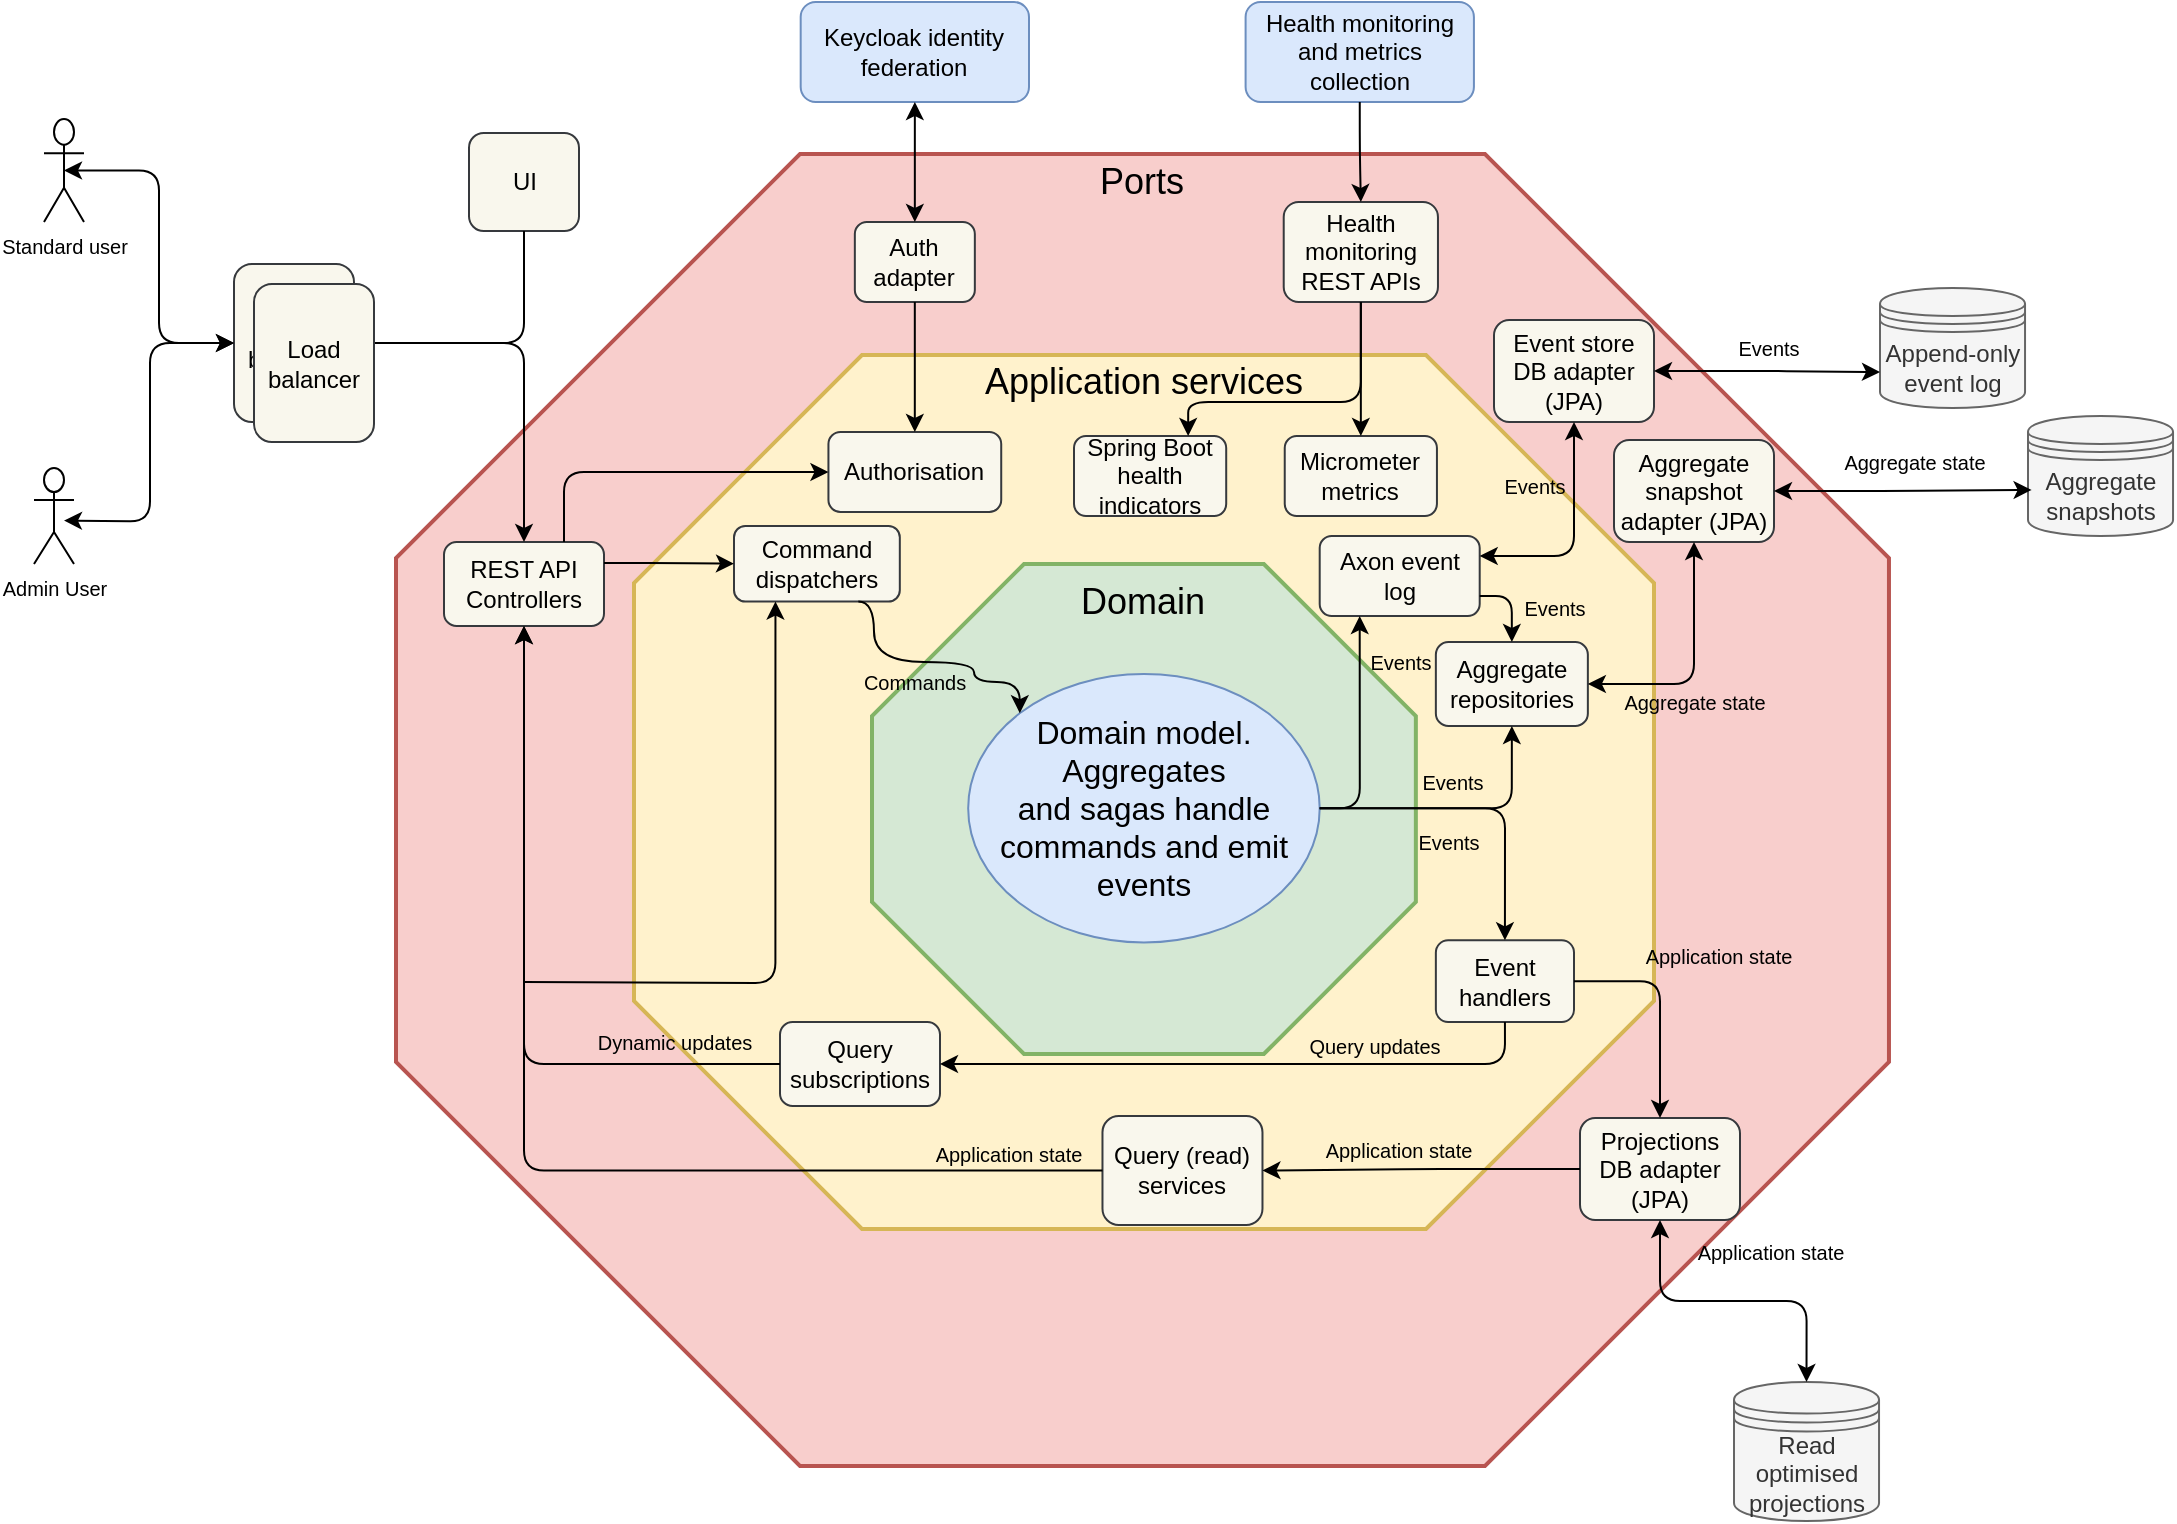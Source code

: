 <mxfile version="16.0.2" type="device"><diagram id="rgUlMiHQLWPgZ4Az79ph" name="Page-1"><mxGraphModel dx="2062" dy="1217" grid="1" gridSize="10" guides="1" tooltips="1" connect="1" arrows="1" fold="1" page="1" pageScale="1" pageWidth="1169" pageHeight="827" math="0" shadow="0"><root><mxCell id="0"/><mxCell id="1" parent="0"/><mxCell id="fFDzob6Cd5h5i4U_6uwi-1" value="" style="whiteSpace=wrap;html=1;shape=mxgraph.basic.octagon2;align=center;verticalAlign=middle;dx=101;sketch=0;autosize=0;comic=0;fillColor=#f8cecc;strokeWidth=2;strokeColor=#b85450;" vertex="1" parent="1"><mxGeometry x="211" y="86" width="746.48" height="656" as="geometry"/></mxCell><mxCell id="fFDzob6Cd5h5i4U_6uwi-2" value="" style="whiteSpace=wrap;html=1;shape=mxgraph.basic.octagon2;align=center;verticalAlign=middle;dx=57;sketch=0;autosize=0;comic=0;fillColor=#fff2cc;strokeWidth=2;strokeColor=#d6b656;" vertex="1" parent="1"><mxGeometry x="330" y="186.5" width="510" height="437" as="geometry"/></mxCell><mxCell id="fFDzob6Cd5h5i4U_6uwi-3" value="Ports" style="text;html=1;strokeColor=none;fillColor=none;align=center;verticalAlign=middle;whiteSpace=wrap;rounded=0;comic=0;sketch=0;fontSize=18;" vertex="1" parent="1"><mxGeometry x="564.24" y="90" width="40" height="20" as="geometry"/></mxCell><mxCell id="fFDzob6Cd5h5i4U_6uwi-4" value="Application services" style="text;html=1;strokeColor=none;fillColor=none;align=center;verticalAlign=middle;whiteSpace=wrap;rounded=0;comic=0;sketch=0;fontSize=18;" vertex="1" parent="1"><mxGeometry x="489.96" y="190" width="190" height="20" as="geometry"/></mxCell><mxCell id="fFDzob6Cd5h5i4U_6uwi-5" value="" style="whiteSpace=wrap;html=1;shape=mxgraph.basic.octagon2;align=center;verticalAlign=middle;dx=38;sketch=0;autosize=0;comic=0;fillColor=#d5e8d4;strokeWidth=2;strokeColor=#82b366;" vertex="1" parent="1"><mxGeometry x="449" y="291" width="271.93" height="245" as="geometry"/></mxCell><mxCell id="fFDzob6Cd5h5i4U_6uwi-6" value="REST API&lt;br style=&quot;font-size: 12px;&quot;&gt;Controllers" style="rounded=1;whiteSpace=wrap;html=1;comic=0;sketch=0;strokeWidth=1;fillColor=#f9f7ed;fontSize=12;strokeColor=#36393d;" vertex="1" parent="1"><mxGeometry x="235" y="280" width="80" height="42" as="geometry"/></mxCell><mxCell id="fFDzob6Cd5h5i4U_6uwi-7" value="Domain" style="text;html=1;strokeColor=none;fillColor=none;align=center;verticalAlign=middle;whiteSpace=wrap;rounded=0;comic=0;sketch=0;fontSize=18;" vertex="1" parent="1"><mxGeometry x="513.61" y="300" width="141.25" height="20" as="geometry"/></mxCell><mxCell id="fFDzob6Cd5h5i4U_6uwi-8" value="Domain model. Aggregates &lt;br style=&quot;font-size: 16px&quot;&gt;and sagas handle commands and emit events" style="ellipse;whiteSpace=wrap;html=1;comic=0;sketch=0;strokeWidth=1;fillColor=#dae8fc;fontSize=16;strokeColor=#6c8ebf;" vertex="1" parent="1"><mxGeometry x="497.09" y="346" width="175.76" height="134.25" as="geometry"/></mxCell><mxCell id="fFDzob6Cd5h5i4U_6uwi-9" value="Read optimised projections" style="shape=datastore;whiteSpace=wrap;html=1;comic=0;sketch=0;strokeWidth=1;fillColor=#f5f5f5;fontSize=12;strokeColor=#666666;fontColor=#333333;" vertex="1" parent="1"><mxGeometry x="880" y="700" width="72.52" height="69.5" as="geometry"/></mxCell><mxCell id="fFDzob6Cd5h5i4U_6uwi-10" value="Admin User" style="shape=umlActor;verticalLabelPosition=bottom;verticalAlign=top;html=1;outlineConnect=0;comic=0;sketch=0;strokeWidth=1;fillColor=none;gradientColor=none;fontSize=10;strokeColor=default;fontColor=default;" vertex="1" parent="1"><mxGeometry x="30" y="243" width="20" height="48" as="geometry"/></mxCell><mxCell id="fFDzob6Cd5h5i4U_6uwi-11" value="Append-only event log" style="shape=datastore;whiteSpace=wrap;html=1;comic=0;sketch=0;strokeWidth=1;fillColor=#f5f5f5;fontSize=12;strokeColor=#666666;fontColor=#333333;" vertex="1" parent="1"><mxGeometry x="953" y="153" width="72.52" height="60" as="geometry"/></mxCell><mxCell id="fFDzob6Cd5h5i4U_6uwi-12" value="Query (read) services" style="rounded=1;whiteSpace=wrap;html=1;comic=0;sketch=0;strokeWidth=1;fillColor=#f9f7ed;fontSize=12;strokeColor=#36393d;" vertex="1" parent="1"><mxGeometry x="564.24" y="567" width="80" height="54.5" as="geometry"/></mxCell><mxCell id="fFDzob6Cd5h5i4U_6uwi-13" value="Load balancer" style="rounded=1;whiteSpace=wrap;html=1;comic=0;sketch=0;strokeWidth=1;fillColor=#f9f7ed;fontSize=12;strokeColor=#36393d;" vertex="1" parent="1"><mxGeometry x="130" y="141" width="60" height="79" as="geometry"/></mxCell><mxCell id="fFDzob6Cd5h5i4U_6uwi-14" value="Standard user" style="shape=umlActor;verticalLabelPosition=bottom;verticalAlign=top;html=1;outlineConnect=0;comic=0;sketch=0;strokeWidth=1;fillColor=none;gradientColor=none;fontSize=10;" vertex="1" parent="1"><mxGeometry x="35" y="68.5" width="20" height="51.5" as="geometry"/></mxCell><mxCell id="fFDzob6Cd5h5i4U_6uwi-15" value="Aggregate repositories" style="rounded=1;whiteSpace=wrap;html=1;comic=0;sketch=0;strokeWidth=1;fillColor=#f9f7ed;fontSize=12;strokeColor=#36393d;" vertex="1" parent="1"><mxGeometry x="730.93" y="330" width="76" height="42" as="geometry"/></mxCell><mxCell id="fFDzob6Cd5h5i4U_6uwi-16" value="Event store DB adapter (JPA)" style="rounded=1;whiteSpace=wrap;html=1;comic=0;sketch=0;strokeWidth=1;fillColor=#f9f7ed;fontSize=12;strokeColor=#36393d;" vertex="1" parent="1"><mxGeometry x="760" y="169" width="80" height="51" as="geometry"/></mxCell><mxCell id="fFDzob6Cd5h5i4U_6uwi-17" value="Event handlers" style="rounded=1;whiteSpace=wrap;html=1;comic=0;sketch=0;strokeWidth=1;fillColor=#f9f7ed;fontSize=12;strokeColor=#36393d;" vertex="1" parent="1"><mxGeometry x="730.93" y="479.13" width="69.07" height="40.87" as="geometry"/></mxCell><mxCell id="fFDzob6Cd5h5i4U_6uwi-18" value="Projections DB adapter (JPA)" style="rounded=1;whiteSpace=wrap;html=1;comic=0;sketch=0;strokeWidth=1;fillColor=#f9f7ed;fontSize=12;strokeColor=#36393d;" vertex="1" parent="1"><mxGeometry x="803" y="568" width="80" height="51" as="geometry"/></mxCell><mxCell id="fFDzob6Cd5h5i4U_6uwi-19" value="Axon event log" style="rounded=1;whiteSpace=wrap;html=1;comic=0;sketch=0;strokeWidth=1;fillColor=#f9f7ed;fontSize=12;strokeColor=#36393d;" vertex="1" parent="1"><mxGeometry x="672.85" y="277" width="80" height="40" as="geometry"/></mxCell><mxCell id="fFDzob6Cd5h5i4U_6uwi-20" value="Aggregate snapshot adapter (JPA)" style="rounded=1;whiteSpace=wrap;html=1;comic=0;sketch=0;strokeWidth=1;fillColor=#f9f7ed;fontSize=12;strokeColor=#36393d;" vertex="1" parent="1"><mxGeometry x="820" y="229" width="80" height="51" as="geometry"/></mxCell><mxCell id="fFDzob6Cd5h5i4U_6uwi-21" value="Aggregate snapshots" style="shape=datastore;whiteSpace=wrap;html=1;comic=0;sketch=0;strokeWidth=1;fillColor=#f5f5f5;fontSize=12;strokeColor=#666666;fontColor=#333333;" vertex="1" parent="1"><mxGeometry x="1027" y="217" width="72.52" height="60" as="geometry"/></mxCell><mxCell id="fFDzob6Cd5h5i4U_6uwi-22" value="Command dispatchers&lt;br&gt;" style="rounded=1;whiteSpace=wrap;html=1;comic=0;sketch=0;strokeWidth=1;fillColor=#f9f7ed;fontSize=12;strokeColor=#36393d;" vertex="1" parent="1"><mxGeometry x="380" y="272" width="82.91" height="37.75" as="geometry"/></mxCell><mxCell id="fFDzob6Cd5h5i4U_6uwi-23" value="" style="endArrow=classic;html=1;fontSize=16;exitX=0.5;exitY=0;exitDx=0;exitDy=0;entryX=0.25;entryY=1;entryDx=0;entryDy=0;edgeStyle=orthogonalEdgeStyle;" edge="1" parent="1" target="fFDzob6Cd5h5i4U_6uwi-22"><mxGeometry width="50" height="50" relative="1" as="geometry"><mxPoint x="275.0" y="500" as="sourcePoint"/><mxPoint x="140" y="330" as="targetPoint"/></mxGeometry></mxCell><mxCell id="fFDzob6Cd5h5i4U_6uwi-24" value="Commands" style="endArrow=classic;html=1;fontSize=10;exitX=0.75;exitY=1;exitDx=0;exitDy=0;entryX=0;entryY=0;entryDx=0;entryDy=0;labelBackgroundColor=none;edgeStyle=orthogonalEdgeStyle;curved=1;" edge="1" parent="1" source="fFDzob6Cd5h5i4U_6uwi-22" target="fFDzob6Cd5h5i4U_6uwi-8"><mxGeometry x="-0.15" y="-10" width="50" height="50" relative="1" as="geometry"><mxPoint x="307.5" y="510" as="sourcePoint"/><mxPoint x="382.5" y="442" as="targetPoint"/><Array as="points"><mxPoint x="450" y="310"/><mxPoint x="450" y="340"/><mxPoint x="500" y="340"/><mxPoint x="500" y="350"/><mxPoint x="523" y="350"/></Array><mxPoint as="offset"/></mxGeometry></mxCell><mxCell id="fFDzob6Cd5h5i4U_6uwi-25" value="" style="endArrow=classic;html=1;fontSize=10;exitX=1;exitY=0.5;exitDx=0;exitDy=0;entryX=0.5;entryY=0;entryDx=0;entryDy=0;edgeStyle=orthogonalEdgeStyle;labelBackgroundColor=none;startArrow=classic;startFill=1;" edge="1" parent="1" source="fFDzob6Cd5h5i4U_6uwi-13" target="fFDzob6Cd5h5i4U_6uwi-6"><mxGeometry x="-0.609" y="12" width="50" height="50" relative="1" as="geometry"><mxPoint x="307.5" y="510" as="sourcePoint"/><mxPoint x="372.5" y="442" as="targetPoint"/><mxPoint as="offset"/></mxGeometry></mxCell><mxCell id="fFDzob6Cd5h5i4U_6uwi-26" value="" style="endArrow=classic;html=1;fontSize=16;exitX=0.5;exitY=0.5;exitDx=0;exitDy=0;entryX=0;entryY=0.5;entryDx=0;entryDy=0;exitPerimeter=0;edgeStyle=orthogonalEdgeStyle;startArrow=classic;startFill=1;" edge="1" parent="1" source="fFDzob6Cd5h5i4U_6uwi-14" target="fFDzob6Cd5h5i4U_6uwi-13"><mxGeometry width="50" height="50" relative="1" as="geometry"><mxPoint x="190" y="190.5" as="sourcePoint"/><mxPoint x="310" y="222" as="targetPoint"/></mxGeometry></mxCell><mxCell id="fFDzob6Cd5h5i4U_6uwi-27" value="" style="endArrow=classic;html=1;fontSize=16;entryX=0;entryY=0.5;entryDx=0;entryDy=0;exitX=0.5;exitY=0.5;exitDx=0;exitDy=0;exitPerimeter=0;edgeStyle=orthogonalEdgeStyle;startArrow=classic;startFill=1;" edge="1" parent="1" target="fFDzob6Cd5h5i4U_6uwi-13"><mxGeometry width="50" height="50" relative="1" as="geometry"><mxPoint x="45" y="269.25" as="sourcePoint"/><mxPoint x="160" y="151" as="targetPoint"/></mxGeometry></mxCell><mxCell id="fFDzob6Cd5h5i4U_6uwi-28" value="" style="endArrow=classic;html=1;fontSize=16;exitX=1;exitY=0.25;exitDx=0;exitDy=0;entryX=0;entryY=0.5;entryDx=0;entryDy=0;edgeStyle=orthogonalEdgeStyle;" edge="1" parent="1" source="fFDzob6Cd5h5i4U_6uwi-6" target="fFDzob6Cd5h5i4U_6uwi-22"><mxGeometry width="50" height="50" relative="1" as="geometry"><mxPoint x="240" y="190.5" as="sourcePoint"/><mxPoint x="310" y="222" as="targetPoint"/></mxGeometry></mxCell><mxCell id="fFDzob6Cd5h5i4U_6uwi-29" value="Events" style="endArrow=classic;html=1;fontSize=10;exitX=1;exitY=0.5;exitDx=0;exitDy=0;entryX=0.5;entryY=0;entryDx=0;entryDy=0;labelBackgroundColor=none;edgeStyle=orthogonalEdgeStyle;" edge="1" parent="1" source="fFDzob6Cd5h5i4U_6uwi-8" target="fFDzob6Cd5h5i4U_6uwi-17"><mxGeometry x="-0.192" y="-17" width="50" height="50" relative="1" as="geometry"><mxPoint x="440" y="424" as="sourcePoint"/><mxPoint x="507.09" y="423.125" as="targetPoint"/><mxPoint as="offset"/></mxGeometry></mxCell><mxCell id="fFDzob6Cd5h5i4U_6uwi-30" value="Events" style="endArrow=classic;html=1;fontSize=10;exitX=1;exitY=0.5;exitDx=0;exitDy=0;entryX=0.25;entryY=1;entryDx=0;entryDy=0;labelBackgroundColor=none;edgeStyle=orthogonalEdgeStyle;" edge="1" parent="1" source="fFDzob6Cd5h5i4U_6uwi-8" target="fFDzob6Cd5h5i4U_6uwi-19"><mxGeometry x="0.604" y="-20" width="50" height="50" relative="1" as="geometry"><mxPoint x="682.85" y="423.125" as="sourcePoint"/><mxPoint x="765.93" y="489.13" as="targetPoint"/><mxPoint as="offset"/></mxGeometry></mxCell><mxCell id="fFDzob6Cd5h5i4U_6uwi-31" value="Events" style="endArrow=classic;html=1;fontSize=10;entryX=0.5;entryY=1;entryDx=0;entryDy=0;labelBackgroundColor=none;edgeStyle=orthogonalEdgeStyle;exitX=1;exitY=0.5;exitDx=0;exitDy=0;" edge="1" parent="1" source="fFDzob6Cd5h5i4U_6uwi-8" target="fFDzob6Cd5h5i4U_6uwi-15"><mxGeometry x="-0.033" y="13" width="50" height="50" relative="1" as="geometry"><mxPoint x="682.85" y="423.125" as="sourcePoint"/><mxPoint x="712.43" y="280" as="targetPoint"/><mxPoint as="offset"/></mxGeometry></mxCell><mxCell id="fFDzob6Cd5h5i4U_6uwi-32" value="Events" style="endArrow=classic;html=1;fontSize=10;exitX=1;exitY=0.25;exitDx=0;exitDy=0;entryX=0.5;entryY=1;entryDx=0;entryDy=0;labelBackgroundColor=none;edgeStyle=orthogonalEdgeStyle;startArrow=classic;startFill=1;" edge="1" parent="1" source="fFDzob6Cd5h5i4U_6uwi-19" target="fFDzob6Cd5h5i4U_6uwi-16"><mxGeometry x="0.439" y="20" width="50" height="50" relative="1" as="geometry"><mxPoint x="682.85" y="423.125" as="sourcePoint"/><mxPoint x="712.43" y="280" as="targetPoint"/><mxPoint as="offset"/></mxGeometry></mxCell><mxCell id="fFDzob6Cd5h5i4U_6uwi-33" value="Events" style="endArrow=classic;html=1;fontSize=10;exitX=1;exitY=0.5;exitDx=0;exitDy=0;entryX=0;entryY=0.7;entryDx=0;entryDy=0;labelBackgroundColor=none;edgeStyle=orthogonalEdgeStyle;startArrow=classic;startFill=1;" edge="1" parent="1" source="fFDzob6Cd5h5i4U_6uwi-16" target="fFDzob6Cd5h5i4U_6uwi-11"><mxGeometry x="-0.005" y="12" width="50" height="50" relative="1" as="geometry"><mxPoint x="712.43" y="230" as="sourcePoint"/><mxPoint x="770" y="204.5" as="targetPoint"/><mxPoint x="-12" y="-12" as="offset"/></mxGeometry></mxCell><mxCell id="fFDzob6Cd5h5i4U_6uwi-34" value="Events" style="endArrow=classic;html=1;fontSize=10;exitX=1;exitY=0.75;exitDx=0;exitDy=0;entryX=0.5;entryY=0;entryDx=0;entryDy=0;labelBackgroundColor=none;edgeStyle=orthogonalEdgeStyle;" edge="1" parent="1" source="fFDzob6Cd5h5i4U_6uwi-19" target="fFDzob6Cd5h5i4U_6uwi-15"><mxGeometry x="0.136" y="21" width="50" height="50" relative="1" as="geometry"><mxPoint x="682.85" y="423.125" as="sourcePoint"/><mxPoint x="712.43" y="280" as="targetPoint"/><mxPoint as="offset"/></mxGeometry></mxCell><mxCell id="fFDzob6Cd5h5i4U_6uwi-35" value="Aggregate state" style="endArrow=classic;html=1;fontSize=10;exitX=1;exitY=0.5;exitDx=0;exitDy=0;entryX=0.5;entryY=1;entryDx=0;entryDy=0;labelBackgroundColor=none;edgeStyle=orthogonalEdgeStyle;startArrow=classic;startFill=1;" edge="1" parent="1" source="fFDzob6Cd5h5i4U_6uwi-15" target="fFDzob6Cd5h5i4U_6uwi-20"><mxGeometry x="-0.145" y="-9" width="50" height="50" relative="1" as="geometry"><mxPoint x="850" y="204.5" as="sourcePoint"/><mxPoint x="902.52" y="120" as="targetPoint"/><mxPoint x="-9" y="9" as="offset"/></mxGeometry></mxCell><mxCell id="fFDzob6Cd5h5i4U_6uwi-36" value="Aggregate state" style="endArrow=classic;html=1;fontSize=10;exitX=1;exitY=0.5;exitDx=0;exitDy=0;entryX=0.025;entryY=0.616;entryDx=0;entryDy=0;labelBackgroundColor=none;edgeStyle=orthogonalEdgeStyle;startArrow=classic;startFill=1;entryPerimeter=0;" edge="1" parent="1" source="fFDzob6Cd5h5i4U_6uwi-20" target="fFDzob6Cd5h5i4U_6uwi-21"><mxGeometry x="0.09" y="14" width="50" height="50" relative="1" as="geometry"><mxPoint x="820.93" y="332" as="sourcePoint"/><mxPoint x="870" y="290" as="targetPoint"/><mxPoint as="offset"/></mxGeometry></mxCell><mxCell id="fFDzob6Cd5h5i4U_6uwi-37" value="Application state" style="endArrow=classic;html=1;fontSize=10;exitX=1;exitY=0.5;exitDx=0;exitDy=0;entryX=0.5;entryY=0;entryDx=0;entryDy=0;labelBackgroundColor=none;edgeStyle=orthogonalEdgeStyle;" edge="1" parent="1" source="fFDzob6Cd5h5i4U_6uwi-17" target="fFDzob6Cd5h5i4U_6uwi-18"><mxGeometry x="-0.228" y="32" width="50" height="50" relative="1" as="geometry"><mxPoint x="682.85" y="423.125" as="sourcePoint"/><mxPoint x="765.93" y="489.13" as="targetPoint"/><mxPoint x="-3" y="-13" as="offset"/></mxGeometry></mxCell><mxCell id="fFDzob6Cd5h5i4U_6uwi-38" value="Application state" style="endArrow=classic;html=1;fontSize=10;exitX=0.5;exitY=1;exitDx=0;exitDy=0;entryX=0.5;entryY=0;entryDx=0;entryDy=0;labelBackgroundColor=none;edgeStyle=orthogonalEdgeStyle;startArrow=classic;startFill=1;" edge="1" parent="1" source="fFDzob6Cd5h5i4U_6uwi-18" target="fFDzob6Cd5h5i4U_6uwi-9"><mxGeometry x="0.408" y="13" width="50" height="50" relative="1" as="geometry"><mxPoint x="946.87" y="461.5" as="sourcePoint"/><mxPoint x="1040.61" y="387.0" as="targetPoint"/><mxPoint x="-13" y="-12" as="offset"/></mxGeometry></mxCell><mxCell id="fFDzob6Cd5h5i4U_6uwi-39" value="Application state" style="endArrow=classic;html=1;fontSize=10;exitX=0;exitY=0.5;exitDx=0;exitDy=0;entryX=1;entryY=0.5;entryDx=0;entryDy=0;labelBackgroundColor=none;edgeStyle=orthogonalEdgeStyle;" edge="1" parent="1" source="fFDzob6Cd5h5i4U_6uwi-18" target="fFDzob6Cd5h5i4U_6uwi-12"><mxGeometry x="0.156" y="-10" width="50" height="50" relative="1" as="geometry"><mxPoint x="800.93" y="517.565" as="sourcePoint"/><mxPoint x="860.93" y="556.25" as="targetPoint"/><mxPoint as="offset"/></mxGeometry></mxCell><mxCell id="fFDzob6Cd5h5i4U_6uwi-40" value="Application state" style="endArrow=classic;html=1;fontSize=10;exitX=0;exitY=0.5;exitDx=0;exitDy=0;labelBackgroundColor=none;edgeStyle=orthogonalEdgeStyle;entryX=0.5;entryY=1;entryDx=0;entryDy=0;" edge="1" parent="1" source="fFDzob6Cd5h5i4U_6uwi-12" target="fFDzob6Cd5h5i4U_6uwi-6"><mxGeometry x="-0.832" y="-8" width="50" height="50" relative="1" as="geometry"><mxPoint x="820.93" y="589.75" as="sourcePoint"/><mxPoint x="674" y="589.75" as="targetPoint"/><mxPoint as="offset"/></mxGeometry></mxCell><mxCell id="fFDzob6Cd5h5i4U_6uwi-41" value="Auth adapter" style="rounded=1;whiteSpace=wrap;html=1;comic=0;sketch=0;strokeWidth=1;fillColor=#f9f7ed;fontSize=12;strokeColor=#36393d;" vertex="1" parent="1"><mxGeometry x="440.42" y="120" width="60" height="40" as="geometry"/></mxCell><mxCell id="fFDzob6Cd5h5i4U_6uwi-42" value="Authorisation" style="rounded=1;whiteSpace=wrap;html=1;comic=0;sketch=0;strokeWidth=1;fillColor=#f9f7ed;fontSize=12;strokeColor=#36393d;" vertex="1" parent="1"><mxGeometry x="427.22" y="225" width="86.39" height="40" as="geometry"/></mxCell><mxCell id="fFDzob6Cd5h5i4U_6uwi-43" value="" style="endArrow=classic;html=1;labelBackgroundColor=none;fontSize=10;entryX=0;entryY=0.5;entryDx=0;entryDy=0;exitX=0.75;exitY=0;exitDx=0;exitDy=0;edgeStyle=orthogonalEdgeStyle;startArrow=none;startFill=0;" edge="1" parent="1" source="fFDzob6Cd5h5i4U_6uwi-6" target="fFDzob6Cd5h5i4U_6uwi-42"><mxGeometry width="50" height="50" relative="1" as="geometry"><mxPoint x="520" y="390" as="sourcePoint"/><mxPoint x="570" y="340" as="targetPoint"/></mxGeometry></mxCell><mxCell id="fFDzob6Cd5h5i4U_6uwi-44" value="" style="endArrow=classic;html=1;labelBackgroundColor=none;fontSize=10;entryX=0.5;entryY=0;entryDx=0;entryDy=0;exitX=0.5;exitY=1;exitDx=0;exitDy=0;edgeStyle=orthogonalEdgeStyle;startArrow=none;startFill=0;" edge="1" parent="1" source="fFDzob6Cd5h5i4U_6uwi-41" target="fFDzob6Cd5h5i4U_6uwi-42"><mxGeometry width="50" height="50" relative="1" as="geometry"><mxPoint x="795" y="60.0" as="sourcePoint"/><mxPoint x="689.96" y="160.0" as="targetPoint"/></mxGeometry></mxCell><mxCell id="fFDzob6Cd5h5i4U_6uwi-45" value="UI" style="rounded=1;whiteSpace=wrap;html=1;comic=0;sketch=0;strokeWidth=1;fillColor=#f9f7ed;fontSize=12;strokeColor=#36393d;" vertex="1" parent="1"><mxGeometry x="247.5" y="75.5" width="55" height="49" as="geometry"/></mxCell><mxCell id="fFDzob6Cd5h5i4U_6uwi-46" value="" style="endArrow=classic;html=1;labelBackgroundColor=none;fontSize=10;entryX=1;entryY=0.5;entryDx=0;entryDy=0;exitX=0.5;exitY=1;exitDx=0;exitDy=0;edgeStyle=orthogonalEdgeStyle;startArrow=none;startFill=0;" edge="1" parent="1" source="fFDzob6Cd5h5i4U_6uwi-45" target="fFDzob6Cd5h5i4U_6uwi-13"><mxGeometry width="50" height="50" relative="1" as="geometry"><mxPoint x="480.42" y="60" as="sourcePoint"/><mxPoint x="480.42" y="130" as="targetPoint"/></mxGeometry></mxCell><mxCell id="fFDzob6Cd5h5i4U_6uwi-47" value="Health monitoring&lt;br&gt;REST APIs" style="rounded=1;whiteSpace=wrap;html=1;comic=0;sketch=0;strokeWidth=1;fillColor=#f9f7ed;fontSize=12;strokeColor=#36393d;" vertex="1" parent="1"><mxGeometry x="654.86" y="110" width="77.12" height="50" as="geometry"/></mxCell><mxCell id="fFDzob6Cd5h5i4U_6uwi-48" value="Health monitoring&lt;br&gt;and metrics collection" style="rounded=1;whiteSpace=wrap;html=1;comic=0;sketch=0;strokeWidth=1;fillColor=#dae8fc;fontSize=12;strokeColor=#6c8ebf;" vertex="1" parent="1"><mxGeometry x="635.8" y="10" width="114.16" height="50" as="geometry"/></mxCell><mxCell id="fFDzob6Cd5h5i4U_6uwi-49" value="" style="endArrow=classic;html=1;labelBackgroundColor=none;fontSize=10;entryX=0.5;entryY=0;entryDx=0;entryDy=0;exitX=0.5;exitY=1;exitDx=0;exitDy=0;edgeStyle=orthogonalEdgeStyle;startArrow=none;startFill=0;" edge="1" parent="1" source="fFDzob6Cd5h5i4U_6uwi-48" target="fFDzob6Cd5h5i4U_6uwi-47"><mxGeometry width="50" height="50" relative="1" as="geometry"><mxPoint x="480.42" y="60" as="sourcePoint"/><mxPoint x="480.42" y="130" as="targetPoint"/></mxGeometry></mxCell><mxCell id="fFDzob6Cd5h5i4U_6uwi-50" value="Micrometer&lt;br&gt;metrics" style="rounded=1;whiteSpace=wrap;html=1;comic=0;sketch=0;strokeWidth=1;fillColor=#f9f7ed;fontSize=12;strokeColor=#36393d;" vertex="1" parent="1"><mxGeometry x="655.37" y="227" width="76.1" height="40" as="geometry"/></mxCell><mxCell id="fFDzob6Cd5h5i4U_6uwi-51" value="" style="endArrow=classic;html=1;labelBackgroundColor=none;fontSize=10;exitX=0.5;exitY=1;exitDx=0;exitDy=0;edgeStyle=orthogonalEdgeStyle;startArrow=none;startFill=0;entryX=0.5;entryY=0;entryDx=0;entryDy=0;" edge="1" parent="1" source="fFDzob6Cd5h5i4U_6uwi-47" target="fFDzob6Cd5h5i4U_6uwi-50"><mxGeometry width="50" height="50" relative="1" as="geometry"><mxPoint x="680.935" y="50" as="sourcePoint"/><mxPoint x="650" y="225" as="targetPoint"/></mxGeometry></mxCell><mxCell id="fFDzob6Cd5h5i4U_6uwi-52" value="Spring Boot health indicators" style="rounded=1;whiteSpace=wrap;html=1;comic=0;sketch=0;strokeWidth=1;fillColor=#f9f7ed;fontSize=12;strokeColor=#36393d;" vertex="1" parent="1"><mxGeometry x="550.0" y="227" width="76.1" height="40" as="geometry"/></mxCell><mxCell id="fFDzob6Cd5h5i4U_6uwi-53" value="" style="endArrow=classic;html=1;labelBackgroundColor=none;fontSize=10;exitX=0.5;exitY=1;exitDx=0;exitDy=0;edgeStyle=orthogonalEdgeStyle;startArrow=none;startFill=0;entryX=0.75;entryY=0;entryDx=0;entryDy=0;" edge="1" parent="1" source="fFDzob6Cd5h5i4U_6uwi-47" target="fFDzob6Cd5h5i4U_6uwi-52"><mxGeometry width="50" height="50" relative="1" as="geometry"><mxPoint x="703.42" y="170" as="sourcePoint"/><mxPoint x="702.88" y="230" as="targetPoint"/><Array as="points"><mxPoint x="693" y="210"/><mxPoint x="607" y="210"/></Array></mxGeometry></mxCell><mxCell id="fFDzob6Cd5h5i4U_6uwi-54" value="Keycloak identity federation" style="rounded=1;whiteSpace=wrap;html=1;comic=0;sketch=0;strokeWidth=1;fillColor=#dae8fc;fontSize=12;strokeColor=#6c8ebf;" vertex="1" parent="1"><mxGeometry x="413.34" y="10" width="114.16" height="50" as="geometry"/></mxCell><mxCell id="fFDzob6Cd5h5i4U_6uwi-55" value="" style="endArrow=classic;html=1;fontSize=10;entryX=0.5;entryY=1;entryDx=0;entryDy=0;labelBackgroundColor=none;edgeStyle=orthogonalEdgeStyle;startArrow=classic;startFill=1;exitX=0.5;exitY=0;exitDx=0;exitDy=0;" edge="1" parent="1" source="fFDzob6Cd5h5i4U_6uwi-41" target="fFDzob6Cd5h5i4U_6uwi-54"><mxGeometry x="-0.333" y="-50" width="50" height="50" relative="1" as="geometry"><mxPoint x="470" y="100" as="sourcePoint"/><mxPoint x="870" y="290" as="targetPoint"/><mxPoint as="offset"/></mxGeometry></mxCell><mxCell id="fFDzob6Cd5h5i4U_6uwi-56" value="Load balancer" style="rounded=1;whiteSpace=wrap;html=1;comic=0;sketch=0;strokeWidth=1;fillColor=#f9f7ed;fontSize=12;strokeColor=#36393d;fontColor=default;" vertex="1" parent="1"><mxGeometry x="140" y="151" width="60" height="79" as="geometry"/></mxCell><mxCell id="fFDzob6Cd5h5i4U_6uwi-57" value="Query subscriptions" style="rounded=1;whiteSpace=wrap;html=1;comic=0;sketch=0;strokeWidth=1;fillColor=#f9f7ed;fontSize=12;strokeColor=#36393d;" vertex="1" parent="1"><mxGeometry x="403" y="520" width="80" height="42" as="geometry"/></mxCell><mxCell id="fFDzob6Cd5h5i4U_6uwi-58" value="Query updates" style="endArrow=classic;html=1;fontSize=10;exitX=0.5;exitY=1;exitDx=0;exitDy=0;entryX=1;entryY=0.5;entryDx=0;entryDy=0;labelBackgroundColor=none;edgeStyle=orthogonalEdgeStyle;" edge="1" parent="1" source="fFDzob6Cd5h5i4U_6uwi-17" target="fFDzob6Cd5h5i4U_6uwi-57"><mxGeometry x="-0.43" y="-9" width="50" height="50" relative="1" as="geometry"><mxPoint x="682.85" y="423.125" as="sourcePoint"/><mxPoint x="758.197" y="489.13" as="targetPoint"/><mxPoint as="offset"/></mxGeometry></mxCell><mxCell id="fFDzob6Cd5h5i4U_6uwi-59" value="Dynamic updates" style="endArrow=classic;html=1;fontSize=10;exitX=0;exitY=0.5;exitDx=0;exitDy=0;labelBackgroundColor=none;edgeStyle=orthogonalEdgeStyle;entryX=0.5;entryY=1;entryDx=0;entryDy=0;" edge="1" parent="1" source="fFDzob6Cd5h5i4U_6uwi-57" target="fFDzob6Cd5h5i4U_6uwi-6"><mxGeometry x="-0.695" y="-11" width="50" height="50" relative="1" as="geometry"><mxPoint x="574.24" y="604.25" as="sourcePoint"/><mxPoint x="285" y="332" as="targetPoint"/><mxPoint as="offset"/></mxGeometry></mxCell></root></mxGraphModel></diagram></mxfile>